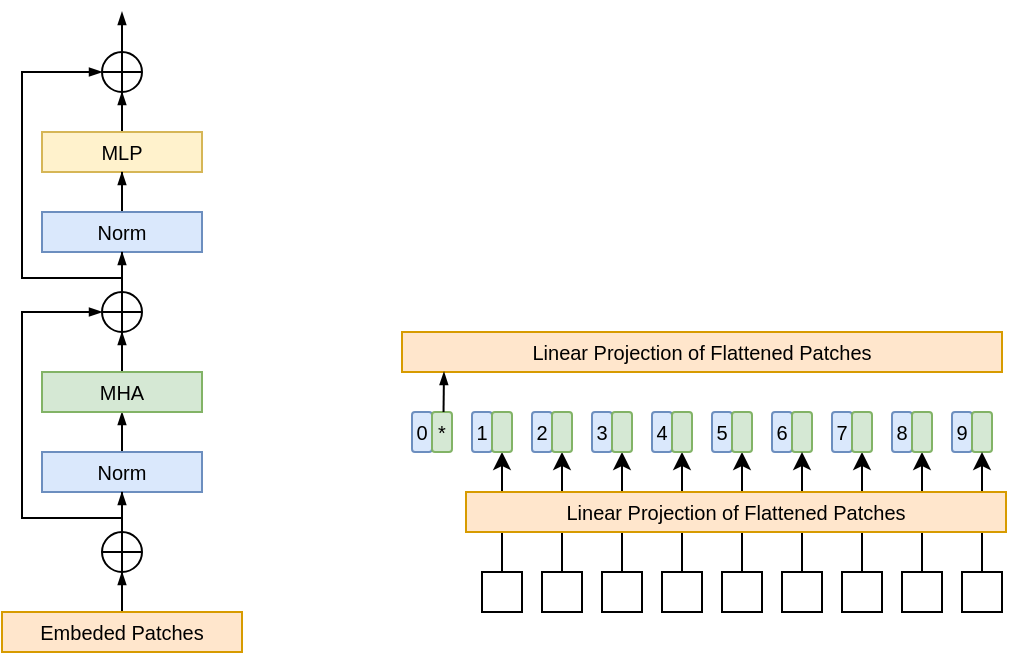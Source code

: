 <mxfile version="23.1.5" type="github">
  <diagram name="第 1 页" id="-W5_HEzraZ7c7popsZ5I">
    <mxGraphModel dx="1077" dy="586" grid="1" gridSize="10" guides="1" tooltips="1" connect="1" arrows="1" fold="1" page="1" pageScale="1" pageWidth="827" pageHeight="1169" math="0" shadow="0">
      <root>
        <mxCell id="0" />
        <mxCell id="1" parent="0" />
        <mxCell id="eZ7FckkpStWGKqd6wPCu-10" style="edgeStyle=orthogonalEdgeStyle;rounded=0;orthogonalLoop=1;jettySize=auto;html=1;entryX=0.5;entryY=1;entryDx=0;entryDy=0;endSize=4;endArrow=blockThin;endFill=1;" parent="1" source="eZ7FckkpStWGKqd6wPCu-1" edge="1">
          <mxGeometry relative="1" as="geometry">
            <mxPoint x="100" y="440" as="targetPoint" />
          </mxGeometry>
        </mxCell>
        <mxCell id="eZ7FckkpStWGKqd6wPCu-1" value="&lt;font style=&quot;font-size: 10px;&quot;&gt;Norm&lt;/font&gt;" style="rounded=0;whiteSpace=wrap;html=1;fillColor=#dae8fc;strokeColor=#6c8ebf;" parent="1" vertex="1">
          <mxGeometry x="60" y="460" width="80" height="20" as="geometry" />
        </mxCell>
        <mxCell id="eZ7FckkpStWGKqd6wPCu-7" style="edgeStyle=orthogonalEdgeStyle;rounded=0;orthogonalLoop=1;jettySize=auto;html=1;entryX=0.5;entryY=1;entryDx=0;entryDy=0;endArrow=blockThin;endFill=1;endSize=4;" parent="1" source="eZ7FckkpStWGKqd6wPCu-2" target="eZ7FckkpStWGKqd6wPCu-6" edge="1">
          <mxGeometry relative="1" as="geometry" />
        </mxCell>
        <mxCell id="eZ7FckkpStWGKqd6wPCu-2" value="&lt;font style=&quot;font-size: 10px;&quot;&gt;Embeded Patches&lt;/font&gt;" style="rounded=0;whiteSpace=wrap;html=1;fillColor=#ffe6cc;strokeColor=#d79b00;" parent="1" vertex="1">
          <mxGeometry x="40" y="540" width="120" height="20" as="geometry" />
        </mxCell>
        <mxCell id="eZ7FckkpStWGKqd6wPCu-23" style="edgeStyle=orthogonalEdgeStyle;rounded=0;orthogonalLoop=1;jettySize=auto;html=1;entryX=0.5;entryY=1;entryDx=0;entryDy=0;endArrow=blockThin;endFill=1;endSize=4;" parent="1" source="eZ7FckkpStWGKqd6wPCu-3" target="eZ7FckkpStWGKqd6wPCu-21" edge="1">
          <mxGeometry relative="1" as="geometry" />
        </mxCell>
        <mxCell id="eZ7FckkpStWGKqd6wPCu-3" value="&lt;font style=&quot;font-size: 10px;&quot;&gt;MHA&lt;/font&gt;" style="rounded=0;whiteSpace=wrap;html=1;fillColor=#d5e8d4;strokeColor=#82b366;" parent="1" vertex="1">
          <mxGeometry x="60" y="420" width="80" height="20" as="geometry" />
        </mxCell>
        <mxCell id="eZ7FckkpStWGKqd6wPCu-19" style="edgeStyle=orthogonalEdgeStyle;rounded=0;orthogonalLoop=1;jettySize=auto;html=1;entryX=0.5;entryY=1;entryDx=0;entryDy=0;endArrow=blockThin;endFill=1;endSize=4;" parent="1" source="eZ7FckkpStWGKqd6wPCu-4" target="eZ7FckkpStWGKqd6wPCu-17" edge="1">
          <mxGeometry relative="1" as="geometry" />
        </mxCell>
        <mxCell id="eZ7FckkpStWGKqd6wPCu-4" value="&lt;font style=&quot;font-size: 10px;&quot;&gt;MLP&lt;/font&gt;" style="rounded=0;whiteSpace=wrap;html=1;fillColor=#fff2cc;strokeColor=#d6b656;" parent="1" vertex="1">
          <mxGeometry x="60" y="300" width="80" height="20" as="geometry" />
        </mxCell>
        <mxCell id="eZ7FckkpStWGKqd6wPCu-16" style="edgeStyle=orthogonalEdgeStyle;rounded=0;orthogonalLoop=1;jettySize=auto;html=1;entryX=0.5;entryY=1;entryDx=0;entryDy=0;endArrow=blockThin;endFill=1;endSize=4;" parent="1" source="eZ7FckkpStWGKqd6wPCu-5" target="eZ7FckkpStWGKqd6wPCu-4" edge="1">
          <mxGeometry relative="1" as="geometry" />
        </mxCell>
        <mxCell id="eZ7FckkpStWGKqd6wPCu-5" value="&lt;font style=&quot;font-size: 10px;&quot;&gt;Norm&lt;/font&gt;" style="rounded=0;whiteSpace=wrap;html=1;fillColor=#dae8fc;strokeColor=#6c8ebf;" parent="1" vertex="1">
          <mxGeometry x="60" y="340" width="80" height="20" as="geometry" />
        </mxCell>
        <mxCell id="eZ7FckkpStWGKqd6wPCu-8" style="edgeStyle=orthogonalEdgeStyle;rounded=0;orthogonalLoop=1;jettySize=auto;html=1;entryX=0.5;entryY=1;entryDx=0;entryDy=0;endArrow=blockThin;endFill=1;endSize=4;" parent="1" source="eZ7FckkpStWGKqd6wPCu-6" target="eZ7FckkpStWGKqd6wPCu-1" edge="1">
          <mxGeometry relative="1" as="geometry" />
        </mxCell>
        <mxCell id="eZ7FckkpStWGKqd6wPCu-6" value="" style="shape=orEllipse;perimeter=ellipsePerimeter;whiteSpace=wrap;html=1;backgroundOutline=1;" parent="1" vertex="1">
          <mxGeometry x="90" y="500" width="20" height="20" as="geometry" />
        </mxCell>
        <mxCell id="eZ7FckkpStWGKqd6wPCu-26" style="edgeStyle=orthogonalEdgeStyle;rounded=0;orthogonalLoop=1;jettySize=auto;html=1;endSize=4;endArrow=blockThin;endFill=1;" parent="1" source="eZ7FckkpStWGKqd6wPCu-17" edge="1">
          <mxGeometry relative="1" as="geometry">
            <mxPoint x="100" y="240" as="targetPoint" />
          </mxGeometry>
        </mxCell>
        <mxCell id="eZ7FckkpStWGKqd6wPCu-17" value="" style="shape=orEllipse;perimeter=ellipsePerimeter;whiteSpace=wrap;html=1;backgroundOutline=1;" parent="1" vertex="1">
          <mxGeometry x="90" y="260" width="20" height="20" as="geometry" />
        </mxCell>
        <mxCell id="eZ7FckkpStWGKqd6wPCu-20" value="" style="endArrow=blockThin;html=1;rounded=0;entryX=0;entryY=0.5;entryDx=0;entryDy=0;endFill=1;endSize=4;" parent="1" target="eZ7FckkpStWGKqd6wPCu-17" edge="1">
          <mxGeometry width="50" height="50" relative="1" as="geometry">
            <mxPoint x="100" y="373" as="sourcePoint" />
            <mxPoint x="90" y="310" as="targetPoint" />
            <Array as="points">
              <mxPoint x="50" y="373" />
              <mxPoint x="50" y="270" />
            </Array>
          </mxGeometry>
        </mxCell>
        <mxCell id="eZ7FckkpStWGKqd6wPCu-24" style="edgeStyle=orthogonalEdgeStyle;rounded=0;orthogonalLoop=1;jettySize=auto;html=1;entryX=0.5;entryY=1;entryDx=0;entryDy=0;endArrow=blockThin;endFill=1;endSize=4;" parent="1" source="eZ7FckkpStWGKqd6wPCu-21" target="eZ7FckkpStWGKqd6wPCu-5" edge="1">
          <mxGeometry relative="1" as="geometry" />
        </mxCell>
        <mxCell id="eZ7FckkpStWGKqd6wPCu-21" value="" style="shape=orEllipse;perimeter=ellipsePerimeter;whiteSpace=wrap;html=1;backgroundOutline=1;" parent="1" vertex="1">
          <mxGeometry x="90" y="380" width="20" height="20" as="geometry" />
        </mxCell>
        <mxCell id="eZ7FckkpStWGKqd6wPCu-25" value="" style="endArrow=blockThin;html=1;rounded=0;entryX=0;entryY=0.5;entryDx=0;entryDy=0;endFill=1;endSize=4;" parent="1" edge="1">
          <mxGeometry width="50" height="50" relative="1" as="geometry">
            <mxPoint x="100" y="493" as="sourcePoint" />
            <mxPoint x="90" y="390" as="targetPoint" />
            <Array as="points">
              <mxPoint x="50" y="493" />
              <mxPoint x="50" y="390" />
            </Array>
          </mxGeometry>
        </mxCell>
        <mxCell id="eZ7FckkpStWGKqd6wPCu-112" style="edgeStyle=orthogonalEdgeStyle;rounded=0;orthogonalLoop=1;jettySize=auto;html=1;entryX=0.5;entryY=1;entryDx=0;entryDy=0;" parent="1" source="eZ7FckkpStWGKqd6wPCu-28" target="eZ7FckkpStWGKqd6wPCu-72" edge="1">
          <mxGeometry relative="1" as="geometry" />
        </mxCell>
        <mxCell id="eZ7FckkpStWGKqd6wPCu-28" value="" style="whiteSpace=wrap;html=1;aspect=fixed;" parent="1" vertex="1">
          <mxGeometry x="280" y="520" width="20" height="20" as="geometry" />
        </mxCell>
        <mxCell id="eZ7FckkpStWGKqd6wPCu-113" style="edgeStyle=orthogonalEdgeStyle;rounded=0;orthogonalLoop=1;jettySize=auto;html=1;entryX=0.5;entryY=1;entryDx=0;entryDy=0;" parent="1" source="eZ7FckkpStWGKqd6wPCu-29" target="eZ7FckkpStWGKqd6wPCu-75" edge="1">
          <mxGeometry relative="1" as="geometry" />
        </mxCell>
        <mxCell id="eZ7FckkpStWGKqd6wPCu-29" value="" style="whiteSpace=wrap;html=1;aspect=fixed;" parent="1" vertex="1">
          <mxGeometry x="310" y="520" width="20" height="20" as="geometry" />
        </mxCell>
        <mxCell id="eZ7FckkpStWGKqd6wPCu-114" style="edgeStyle=orthogonalEdgeStyle;rounded=0;orthogonalLoop=1;jettySize=auto;html=1;entryX=0.5;entryY=1;entryDx=0;entryDy=0;" parent="1" source="eZ7FckkpStWGKqd6wPCu-30" target="eZ7FckkpStWGKqd6wPCu-79" edge="1">
          <mxGeometry relative="1" as="geometry" />
        </mxCell>
        <mxCell id="eZ7FckkpStWGKqd6wPCu-30" value="" style="whiteSpace=wrap;html=1;aspect=fixed;" parent="1" vertex="1">
          <mxGeometry x="340" y="520" width="20" height="20" as="geometry" />
        </mxCell>
        <mxCell id="eZ7FckkpStWGKqd6wPCu-115" style="edgeStyle=orthogonalEdgeStyle;rounded=0;orthogonalLoop=1;jettySize=auto;html=1;entryX=0.5;entryY=1;entryDx=0;entryDy=0;" parent="1" source="eZ7FckkpStWGKqd6wPCu-31" target="eZ7FckkpStWGKqd6wPCu-83" edge="1">
          <mxGeometry relative="1" as="geometry" />
        </mxCell>
        <mxCell id="eZ7FckkpStWGKqd6wPCu-31" value="" style="whiteSpace=wrap;html=1;aspect=fixed;" parent="1" vertex="1">
          <mxGeometry x="370" y="520" width="20" height="20" as="geometry" />
        </mxCell>
        <mxCell id="eZ7FckkpStWGKqd6wPCu-117" style="edgeStyle=orthogonalEdgeStyle;rounded=0;orthogonalLoop=1;jettySize=auto;html=1;entryX=0.5;entryY=1;entryDx=0;entryDy=0;" parent="1" source="eZ7FckkpStWGKqd6wPCu-32" target="eZ7FckkpStWGKqd6wPCu-86" edge="1">
          <mxGeometry relative="1" as="geometry" />
        </mxCell>
        <mxCell id="eZ7FckkpStWGKqd6wPCu-32" value="" style="whiteSpace=wrap;html=1;aspect=fixed;" parent="1" vertex="1">
          <mxGeometry x="400" y="520" width="20" height="20" as="geometry" />
        </mxCell>
        <mxCell id="eZ7FckkpStWGKqd6wPCu-121" style="edgeStyle=orthogonalEdgeStyle;rounded=0;orthogonalLoop=1;jettySize=auto;html=1;entryX=0.5;entryY=1;entryDx=0;entryDy=0;" parent="1" source="eZ7FckkpStWGKqd6wPCu-35" target="eZ7FckkpStWGKqd6wPCu-98" edge="1">
          <mxGeometry relative="1" as="geometry" />
        </mxCell>
        <mxCell id="eZ7FckkpStWGKqd6wPCu-35" value="" style="whiteSpace=wrap;html=1;aspect=fixed;" parent="1" vertex="1">
          <mxGeometry x="460" y="520" width="20" height="20" as="geometry" />
        </mxCell>
        <mxCell id="eZ7FckkpStWGKqd6wPCu-122" style="edgeStyle=orthogonalEdgeStyle;rounded=0;orthogonalLoop=1;jettySize=auto;html=1;entryX=0.5;entryY=1;entryDx=0;entryDy=0;" parent="1" source="eZ7FckkpStWGKqd6wPCu-36" target="eZ7FckkpStWGKqd6wPCu-101" edge="1">
          <mxGeometry relative="1" as="geometry" />
        </mxCell>
        <mxCell id="eZ7FckkpStWGKqd6wPCu-36" value="" style="whiteSpace=wrap;html=1;aspect=fixed;" parent="1" vertex="1">
          <mxGeometry x="490" y="520" width="20" height="20" as="geometry" />
        </mxCell>
        <mxCell id="eZ7FckkpStWGKqd6wPCu-69" value="" style="group" parent="1" vertex="1" connectable="0">
          <mxGeometry x="245" y="440" width="20" height="20" as="geometry" />
        </mxCell>
        <mxCell id="eZ7FckkpStWGKqd6wPCu-51" value="&lt;font style=&quot;font-size: 10px;&quot;&gt;0&lt;/font&gt;" style="rounded=1;whiteSpace=wrap;html=1;fillColor=#dae8fc;strokeColor=#6c8ebf;" parent="eZ7FckkpStWGKqd6wPCu-69" vertex="1">
          <mxGeometry width="10" height="20" as="geometry" />
        </mxCell>
        <mxCell id="eZ7FckkpStWGKqd6wPCu-52" value="&lt;font style=&quot;font-size: 10px;&quot;&gt;*&lt;/font&gt;" style="rounded=1;whiteSpace=wrap;html=1;fillColor=#d5e8d4;strokeColor=#82b366;" parent="eZ7FckkpStWGKqd6wPCu-69" vertex="1">
          <mxGeometry x="10" width="10" height="20" as="geometry" />
        </mxCell>
        <mxCell id="eZ7FckkpStWGKqd6wPCu-70" value="" style="group" parent="1" vertex="1" connectable="0">
          <mxGeometry x="275" y="440" width="20" height="20" as="geometry" />
        </mxCell>
        <mxCell id="eZ7FckkpStWGKqd6wPCu-71" value="&lt;font style=&quot;font-size: 10px;&quot;&gt;1&lt;/font&gt;" style="rounded=1;whiteSpace=wrap;html=1;fillColor=#dae8fc;strokeColor=#6c8ebf;" parent="eZ7FckkpStWGKqd6wPCu-70" vertex="1">
          <mxGeometry width="10" height="20" as="geometry" />
        </mxCell>
        <mxCell id="eZ7FckkpStWGKqd6wPCu-72" value="" style="rounded=1;whiteSpace=wrap;html=1;fillColor=#d5e8d4;strokeColor=#82b366;" parent="eZ7FckkpStWGKqd6wPCu-70" vertex="1">
          <mxGeometry x="10" width="10" height="20" as="geometry" />
        </mxCell>
        <mxCell id="eZ7FckkpStWGKqd6wPCu-73" value="" style="group" parent="1" vertex="1" connectable="0">
          <mxGeometry x="305" y="440" width="20" height="20" as="geometry" />
        </mxCell>
        <mxCell id="eZ7FckkpStWGKqd6wPCu-74" value="&lt;font style=&quot;font-size: 10px;&quot;&gt;2&lt;/font&gt;" style="rounded=1;whiteSpace=wrap;html=1;fillColor=#dae8fc;strokeColor=#6c8ebf;" parent="eZ7FckkpStWGKqd6wPCu-73" vertex="1">
          <mxGeometry width="10" height="20" as="geometry" />
        </mxCell>
        <mxCell id="eZ7FckkpStWGKqd6wPCu-75" value="" style="rounded=1;whiteSpace=wrap;html=1;fillColor=#d5e8d4;strokeColor=#82b366;" parent="eZ7FckkpStWGKqd6wPCu-73" vertex="1">
          <mxGeometry x="10" width="10" height="20" as="geometry" />
        </mxCell>
        <mxCell id="eZ7FckkpStWGKqd6wPCu-77" value="" style="group" parent="1" vertex="1" connectable="0">
          <mxGeometry x="335" y="440" width="20" height="20" as="geometry" />
        </mxCell>
        <mxCell id="eZ7FckkpStWGKqd6wPCu-78" value="&lt;font style=&quot;font-size: 10px;&quot;&gt;3&lt;/font&gt;" style="rounded=1;whiteSpace=wrap;html=1;fillColor=#dae8fc;strokeColor=#6c8ebf;" parent="eZ7FckkpStWGKqd6wPCu-77" vertex="1">
          <mxGeometry width="10" height="20" as="geometry" />
        </mxCell>
        <mxCell id="eZ7FckkpStWGKqd6wPCu-79" value="" style="rounded=1;whiteSpace=wrap;html=1;fillColor=#d5e8d4;strokeColor=#82b366;" parent="eZ7FckkpStWGKqd6wPCu-77" vertex="1">
          <mxGeometry x="10" width="10" height="20" as="geometry" />
        </mxCell>
        <mxCell id="eZ7FckkpStWGKqd6wPCu-81" value="" style="group" parent="1" vertex="1" connectable="0">
          <mxGeometry x="365" y="440" width="20" height="20" as="geometry" />
        </mxCell>
        <mxCell id="eZ7FckkpStWGKqd6wPCu-82" value="&lt;font style=&quot;font-size: 10px;&quot;&gt;4&lt;/font&gt;" style="rounded=1;whiteSpace=wrap;html=1;fillColor=#dae8fc;strokeColor=#6c8ebf;" parent="eZ7FckkpStWGKqd6wPCu-81" vertex="1">
          <mxGeometry width="10" height="20" as="geometry" />
        </mxCell>
        <mxCell id="eZ7FckkpStWGKqd6wPCu-83" value="" style="rounded=1;whiteSpace=wrap;html=1;fillColor=#d5e8d4;strokeColor=#82b366;" parent="eZ7FckkpStWGKqd6wPCu-81" vertex="1">
          <mxGeometry x="10" width="10" height="20" as="geometry" />
        </mxCell>
        <mxCell id="eZ7FckkpStWGKqd6wPCu-84" value="" style="group" parent="1" vertex="1" connectable="0">
          <mxGeometry x="395" y="440" width="20" height="20" as="geometry" />
        </mxCell>
        <mxCell id="eZ7FckkpStWGKqd6wPCu-85" value="&lt;font style=&quot;font-size: 10px;&quot;&gt;5&lt;/font&gt;" style="rounded=1;whiteSpace=wrap;html=1;fillColor=#dae8fc;strokeColor=#6c8ebf;" parent="eZ7FckkpStWGKqd6wPCu-84" vertex="1">
          <mxGeometry width="10" height="20" as="geometry" />
        </mxCell>
        <mxCell id="eZ7FckkpStWGKqd6wPCu-86" value="" style="rounded=1;whiteSpace=wrap;html=1;fillColor=#d5e8d4;strokeColor=#82b366;" parent="eZ7FckkpStWGKqd6wPCu-84" vertex="1">
          <mxGeometry x="10" width="10" height="20" as="geometry" />
        </mxCell>
        <mxCell id="eZ7FckkpStWGKqd6wPCu-87" value="" style="group" parent="1" vertex="1" connectable="0">
          <mxGeometry x="425" y="440" width="20" height="20" as="geometry" />
        </mxCell>
        <mxCell id="eZ7FckkpStWGKqd6wPCu-88" value="&lt;font style=&quot;font-size: 10px;&quot;&gt;6&lt;/font&gt;" style="rounded=1;whiteSpace=wrap;html=1;fillColor=#dae8fc;strokeColor=#6c8ebf;" parent="eZ7FckkpStWGKqd6wPCu-87" vertex="1">
          <mxGeometry width="10" height="20" as="geometry" />
        </mxCell>
        <mxCell id="eZ7FckkpStWGKqd6wPCu-89" value="" style="rounded=1;whiteSpace=wrap;html=1;fillColor=#d5e8d4;strokeColor=#82b366;" parent="eZ7FckkpStWGKqd6wPCu-87" vertex="1">
          <mxGeometry x="10" width="10" height="20" as="geometry" />
        </mxCell>
        <mxCell id="eZ7FckkpStWGKqd6wPCu-96" value="" style="group" parent="1" vertex="1" connectable="0">
          <mxGeometry x="455" y="440" width="20" height="20" as="geometry" />
        </mxCell>
        <mxCell id="eZ7FckkpStWGKqd6wPCu-97" value="&lt;font style=&quot;font-size: 10px;&quot;&gt;7&lt;/font&gt;" style="rounded=1;whiteSpace=wrap;html=1;fillColor=#dae8fc;strokeColor=#6c8ebf;" parent="eZ7FckkpStWGKqd6wPCu-96" vertex="1">
          <mxGeometry width="10" height="20" as="geometry" />
        </mxCell>
        <mxCell id="eZ7FckkpStWGKqd6wPCu-98" value="" style="rounded=1;whiteSpace=wrap;html=1;fillColor=#d5e8d4;strokeColor=#82b366;" parent="eZ7FckkpStWGKqd6wPCu-96" vertex="1">
          <mxGeometry x="10" width="10" height="20" as="geometry" />
        </mxCell>
        <mxCell id="eZ7FckkpStWGKqd6wPCu-99" value="" style="group" parent="1" vertex="1" connectable="0">
          <mxGeometry x="485" y="440" width="20" height="20" as="geometry" />
        </mxCell>
        <mxCell id="eZ7FckkpStWGKqd6wPCu-100" value="&lt;font style=&quot;font-size: 10px;&quot;&gt;8&lt;/font&gt;" style="rounded=1;whiteSpace=wrap;html=1;fillColor=#dae8fc;strokeColor=#6c8ebf;" parent="eZ7FckkpStWGKqd6wPCu-99" vertex="1">
          <mxGeometry width="10" height="20" as="geometry" />
        </mxCell>
        <mxCell id="eZ7FckkpStWGKqd6wPCu-101" value="" style="rounded=1;whiteSpace=wrap;html=1;fillColor=#d5e8d4;strokeColor=#82b366;" parent="eZ7FckkpStWGKqd6wPCu-99" vertex="1">
          <mxGeometry x="10" width="10" height="20" as="geometry" />
        </mxCell>
        <mxCell id="eZ7FckkpStWGKqd6wPCu-105" value="" style="group" parent="1" vertex="1" connectable="0">
          <mxGeometry x="515" y="440" width="20" height="20" as="geometry" />
        </mxCell>
        <mxCell id="eZ7FckkpStWGKqd6wPCu-106" value="&lt;font style=&quot;font-size: 10px;&quot;&gt;9&lt;/font&gt;" style="rounded=1;whiteSpace=wrap;html=1;fillColor=#dae8fc;strokeColor=#6c8ebf;" parent="eZ7FckkpStWGKqd6wPCu-105" vertex="1">
          <mxGeometry width="10" height="20" as="geometry" />
        </mxCell>
        <mxCell id="eZ7FckkpStWGKqd6wPCu-107" value="" style="rounded=1;whiteSpace=wrap;html=1;fillColor=#d5e8d4;strokeColor=#82b366;" parent="eZ7FckkpStWGKqd6wPCu-105" vertex="1">
          <mxGeometry x="10" width="10" height="20" as="geometry" />
        </mxCell>
        <mxCell id="eZ7FckkpStWGKqd6wPCu-120" style="edgeStyle=orthogonalEdgeStyle;rounded=0;orthogonalLoop=1;jettySize=auto;html=1;entryX=0.5;entryY=1;entryDx=0;entryDy=0;" parent="1" source="eZ7FckkpStWGKqd6wPCu-119" target="eZ7FckkpStWGKqd6wPCu-89" edge="1">
          <mxGeometry relative="1" as="geometry" />
        </mxCell>
        <mxCell id="eZ7FckkpStWGKqd6wPCu-119" value="" style="whiteSpace=wrap;html=1;aspect=fixed;" parent="1" vertex="1">
          <mxGeometry x="430" y="520" width="20" height="20" as="geometry" />
        </mxCell>
        <mxCell id="eZ7FckkpStWGKqd6wPCu-124" style="edgeStyle=orthogonalEdgeStyle;rounded=0;orthogonalLoop=1;jettySize=auto;html=1;entryX=0.5;entryY=1;entryDx=0;entryDy=0;" parent="1" source="eZ7FckkpStWGKqd6wPCu-123" target="eZ7FckkpStWGKqd6wPCu-107" edge="1">
          <mxGeometry relative="1" as="geometry" />
        </mxCell>
        <mxCell id="eZ7FckkpStWGKqd6wPCu-123" value="" style="whiteSpace=wrap;html=1;aspect=fixed;" parent="1" vertex="1">
          <mxGeometry x="520" y="520" width="20" height="20" as="geometry" />
        </mxCell>
        <mxCell id="eZ7FckkpStWGKqd6wPCu-27" value="&lt;font style=&quot;font-size: 10px;&quot;&gt;Linear Projection of Flattened Patches&lt;/font&gt;" style="rounded=0;whiteSpace=wrap;html=1;fillColor=#ffe6cc;strokeColor=#d79b00;" parent="1" vertex="1">
          <mxGeometry x="272" y="480" width="270" height="20" as="geometry" />
        </mxCell>
        <mxCell id="eZ7FckkpStWGKqd6wPCu-126" value="&lt;font style=&quot;font-size: 10px;&quot;&gt;Linear Projection of Flattened Patches&lt;/font&gt;" style="rounded=0;whiteSpace=wrap;html=1;fillColor=#ffe6cc;strokeColor=#d79b00;" parent="1" vertex="1">
          <mxGeometry x="240" y="400" width="300" height="20" as="geometry" />
        </mxCell>
        <mxCell id="eZ7FckkpStWGKqd6wPCu-134" value="" style="endArrow=blockThin;html=1;rounded=0;endSize=4;endFill=1;" parent="1" edge="1">
          <mxGeometry width="50" height="50" relative="1" as="geometry">
            <mxPoint x="260.76" y="440" as="sourcePoint" />
            <mxPoint x="261" y="420" as="targetPoint" />
          </mxGeometry>
        </mxCell>
      </root>
    </mxGraphModel>
  </diagram>
</mxfile>
